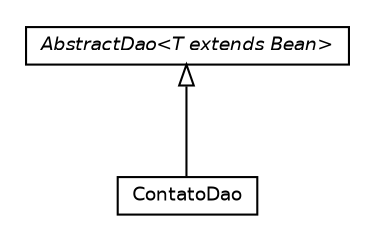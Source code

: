#!/usr/local/bin/dot
#
# Class diagram 
# Generated by UmlGraph version 4.6 (http://www.spinellis.gr/sw/umlgraph)
#

digraph G {
	edge [fontname="Helvetica",fontsize=10,labelfontname="Helvetica",labelfontsize=10];
	node [fontname="Helvetica",fontsize=10,shape=plaintext];
	// br.net.meditec.server.dao.ContatoDao
	c724 [label=<<table border="0" cellborder="1" cellspacing="0" cellpadding="2" port="p" href="./ContatoDao.html">
		<tr><td><table border="0" cellspacing="0" cellpadding="1">
			<tr><td> ContatoDao </td></tr>
		</table></td></tr>
		</table>>, fontname="Helvetica", fontcolor="black", fontsize=9.0];
	// br.net.meditec.server.dao.AbstractDao<T extends br.net.meditec.server.model.Bean>
	c725 [label=<<table border="0" cellborder="1" cellspacing="0" cellpadding="2" port="p" href="./AbstractDao.html">
		<tr><td><table border="0" cellspacing="0" cellpadding="1">
			<tr><td><font face="Helvetica-Oblique"> AbstractDao&lt;T extends Bean&gt; </font></td></tr>
		</table></td></tr>
		</table>>, fontname="Helvetica", fontcolor="black", fontsize=9.0];
	//br.net.meditec.server.dao.ContatoDao extends br.net.meditec.server.dao.AbstractDao<br.net.meditec.server.model.Contato>
	c725:p -> c724:p [dir=back,arrowtail=empty];
}

